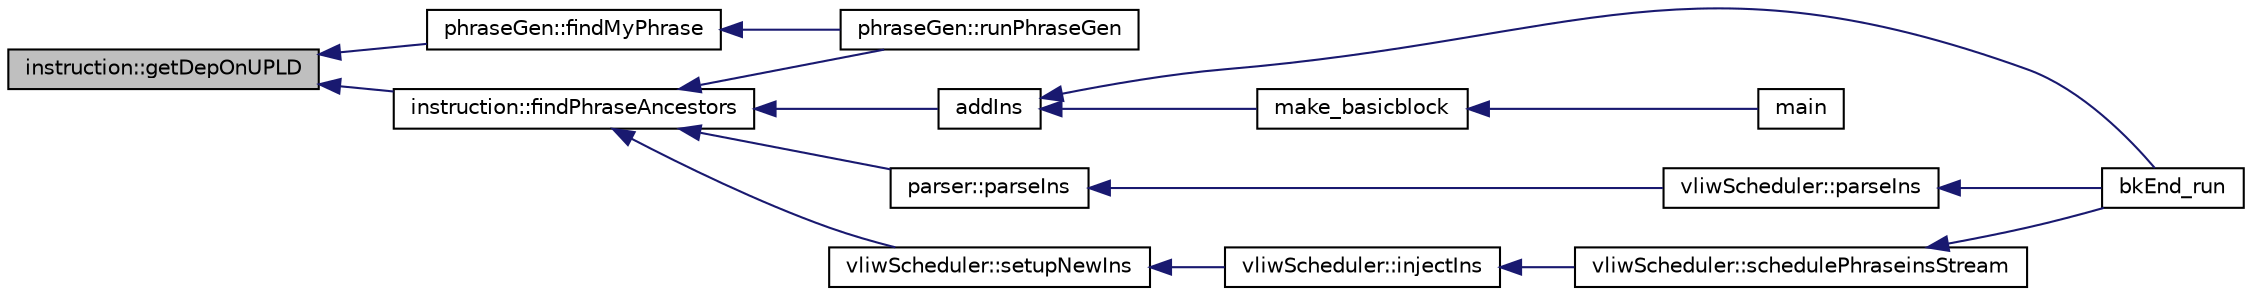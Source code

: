digraph G
{
  edge [fontname="Helvetica",fontsize="10",labelfontname="Helvetica",labelfontsize="10"];
  node [fontname="Helvetica",fontsize="10",shape=record];
  rankdir=LR;
  Node1 [label="instruction::getDepOnUPLD",height=0.2,width=0.4,color="black", fillcolor="grey75", style="filled" fontcolor="black"];
  Node1 -> Node2 [dir=back,color="midnightblue",fontsize="10",style="solid",fontname="Helvetica"];
  Node2 [label="phraseGen::findMyPhrase",height=0.2,width=0.4,color="black", fillcolor="white", style="filled",URL="$classphraseGen.html#a04d54cfe18dfef407499f3e6829c32d3"];
  Node2 -> Node3 [dir=back,color="midnightblue",fontsize="10",style="solid",fontname="Helvetica"];
  Node3 [label="phraseGen::runPhraseGen",height=0.2,width=0.4,color="black", fillcolor="white", style="filled",URL="$classphraseGen.html#a27c8b0d81592bc45e7f25e9cb7a4d1c4"];
  Node1 -> Node4 [dir=back,color="midnightblue",fontsize="10",style="solid",fontname="Helvetica"];
  Node4 [label="instruction::findPhraseAncestors",height=0.2,width=0.4,color="black", fillcolor="white", style="filled",URL="$classinstruction.html#aed4714151da7fbcbe65485e5699cd72c"];
  Node4 -> Node5 [dir=back,color="midnightblue",fontsize="10",style="solid",fontname="Helvetica"];
  Node5 [label="addIns",height=0.2,width=0.4,color="black", fillcolor="white", style="filled",URL="$bkEnd_8cpp.html#a699e911f02cc068558e37f3496d086ce"];
  Node5 -> Node6 [dir=back,color="midnightblue",fontsize="10",style="solid",fontname="Helvetica"];
  Node6 [label="bkEnd_run",height=0.2,width=0.4,color="black", fillcolor="white", style="filled",URL="$bkEnd_8h.html#a0de885ce07273f37e162ecb0e63ec95d"];
  Node5 -> Node7 [dir=back,color="midnightblue",fontsize="10",style="solid",fontname="Helvetica"];
  Node7 [label="make_basicblock",height=0.2,width=0.4,color="black", fillcolor="white", style="filled",URL="$make__basicblock_8cpp.html#a765669fc41b8885a39c1ec0df0df96ca"];
  Node7 -> Node8 [dir=back,color="midnightblue",fontsize="10",style="solid",fontname="Helvetica"];
  Node8 [label="main",height=0.2,width=0.4,color="black", fillcolor="white", style="filled",URL="$main_8cpp.html#a0ddf1224851353fc92bfbff6f499fa97"];
  Node4 -> Node9 [dir=back,color="midnightblue",fontsize="10",style="solid",fontname="Helvetica"];
  Node9 [label="parser::parseIns",height=0.2,width=0.4,color="black", fillcolor="white", style="filled",URL="$classparser.html#a6433223120dd1acca009c5c3bdddcf54"];
  Node9 -> Node10 [dir=back,color="midnightblue",fontsize="10",style="solid",fontname="Helvetica"];
  Node10 [label="vliwScheduler::parseIns",height=0.2,width=0.4,color="black", fillcolor="white", style="filled",URL="$classvliwScheduler.html#a9fde0b92fb06b843f278907413661df1"];
  Node10 -> Node6 [dir=back,color="midnightblue",fontsize="10",style="solid",fontname="Helvetica"];
  Node4 -> Node3 [dir=back,color="midnightblue",fontsize="10",style="solid",fontname="Helvetica"];
  Node4 -> Node11 [dir=back,color="midnightblue",fontsize="10",style="solid",fontname="Helvetica"];
  Node11 [label="vliwScheduler::setupNewIns",height=0.2,width=0.4,color="black", fillcolor="white", style="filled",URL="$classvliwScheduler.html#afd1ec0df4e12e892ef2e1d6cd5a1ad3c"];
  Node11 -> Node12 [dir=back,color="midnightblue",fontsize="10",style="solid",fontname="Helvetica"];
  Node12 [label="vliwScheduler::injectIns",height=0.2,width=0.4,color="black", fillcolor="white", style="filled",URL="$classvliwScheduler.html#adc49e9c2b4208f4bf4fe3d1a465e409b"];
  Node12 -> Node13 [dir=back,color="midnightblue",fontsize="10",style="solid",fontname="Helvetica"];
  Node13 [label="vliwScheduler::schedulePhraseinsStream",height=0.2,width=0.4,color="black", fillcolor="white", style="filled",URL="$classvliwScheduler.html#a5abce2c71dce559d07f8f5de8f04c146"];
  Node13 -> Node6 [dir=back,color="midnightblue",fontsize="10",style="solid",fontname="Helvetica"];
}
